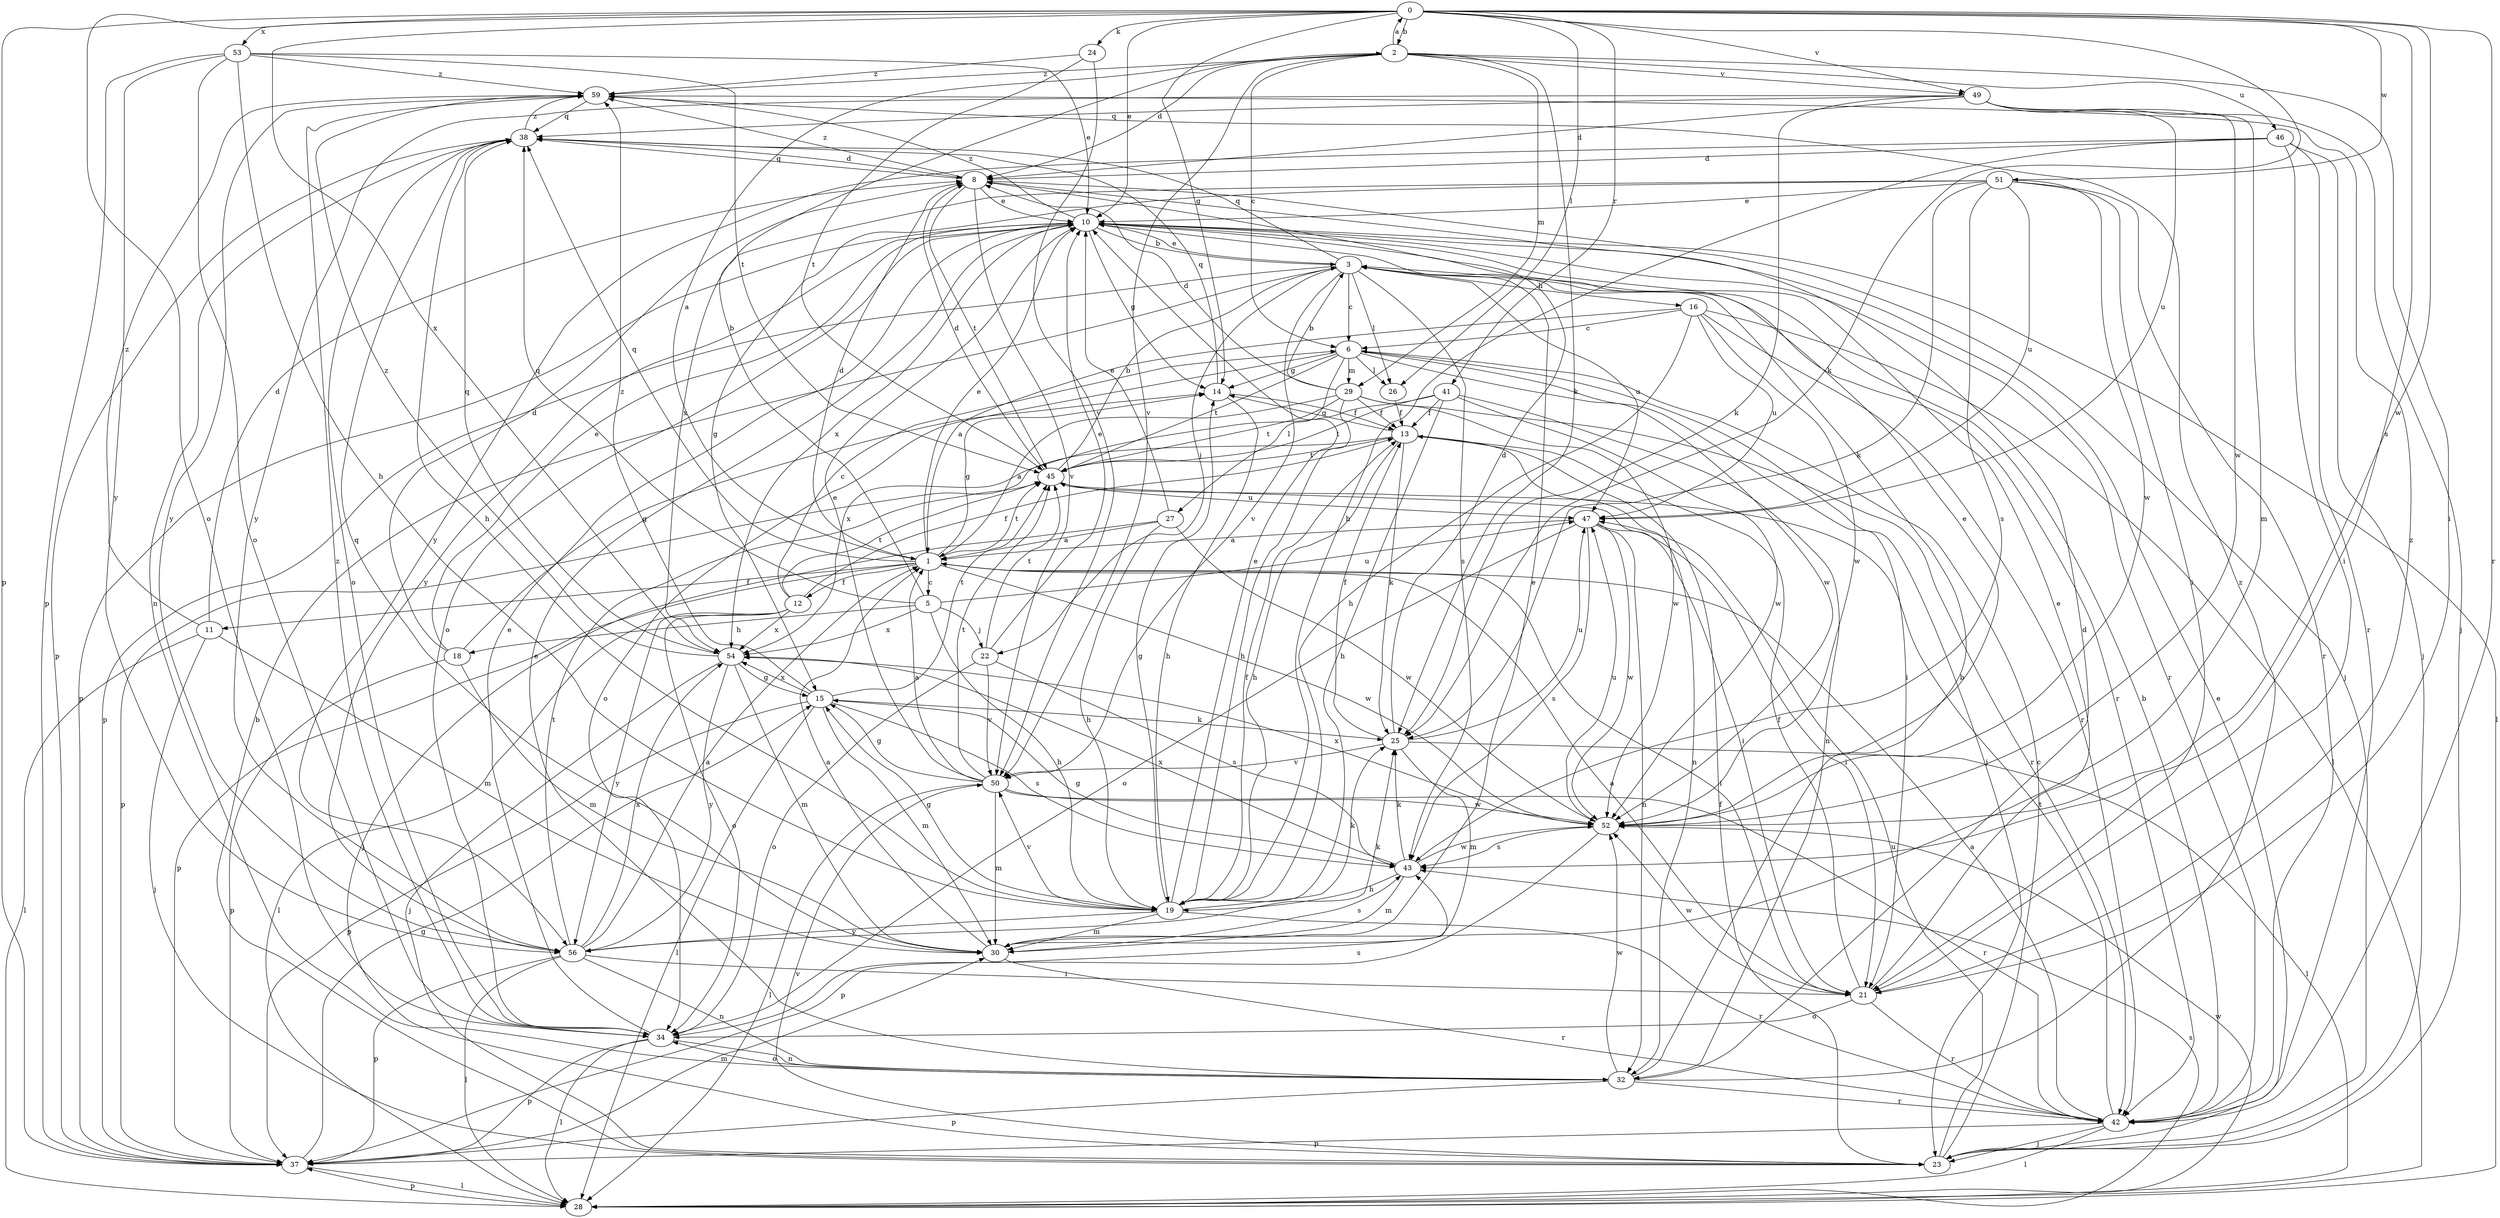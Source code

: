 strict digraph  {
0;
1;
2;
3;
5;
6;
8;
10;
11;
12;
13;
14;
15;
16;
18;
19;
21;
22;
23;
24;
25;
26;
27;
28;
29;
30;
32;
34;
37;
38;
41;
42;
43;
45;
46;
47;
49;
50;
51;
52;
53;
54;
56;
59;
0 -> 2  [label=b];
0 -> 10  [label=e];
0 -> 14  [label=g];
0 -> 24  [label=k];
0 -> 25  [label=k];
0 -> 26  [label=l];
0 -> 34  [label=o];
0 -> 37  [label=p];
0 -> 41  [label=r];
0 -> 42  [label=r];
0 -> 43  [label=s];
0 -> 49  [label=v];
0 -> 51  [label=w];
0 -> 52  [label=w];
0 -> 53  [label=x];
0 -> 54  [label=x];
1 -> 5  [label=c];
1 -> 8  [label=d];
1 -> 10  [label=e];
1 -> 11  [label=f];
1 -> 12  [label=f];
1 -> 14  [label=g];
1 -> 21  [label=i];
1 -> 37  [label=p];
1 -> 38  [label=q];
1 -> 45  [label=t];
1 -> 52  [label=w];
2 -> 0  [label=a];
2 -> 1  [label=a];
2 -> 6  [label=c];
2 -> 8  [label=d];
2 -> 21  [label=i];
2 -> 25  [label=k];
2 -> 29  [label=m];
2 -> 46  [label=u];
2 -> 49  [label=v];
2 -> 50  [label=v];
2 -> 59  [label=z];
3 -> 6  [label=c];
3 -> 10  [label=e];
3 -> 16  [label=h];
3 -> 22  [label=j];
3 -> 26  [label=l];
3 -> 37  [label=p];
3 -> 38  [label=q];
3 -> 42  [label=r];
3 -> 43  [label=s];
3 -> 47  [label=u];
3 -> 50  [label=v];
5 -> 2  [label=b];
5 -> 18  [label=h];
5 -> 19  [label=h];
5 -> 22  [label=j];
5 -> 38  [label=q];
5 -> 47  [label=u];
5 -> 54  [label=x];
6 -> 14  [label=g];
6 -> 21  [label=i];
6 -> 23  [label=j];
6 -> 26  [label=l];
6 -> 27  [label=l];
6 -> 29  [label=m];
6 -> 34  [label=o];
6 -> 45  [label=t];
6 -> 52  [label=w];
8 -> 10  [label=e];
8 -> 23  [label=j];
8 -> 38  [label=q];
8 -> 45  [label=t];
8 -> 50  [label=v];
8 -> 59  [label=z];
10 -> 3  [label=b];
10 -> 14  [label=g];
10 -> 28  [label=l];
10 -> 34  [label=o];
10 -> 37  [label=p];
10 -> 42  [label=r];
10 -> 54  [label=x];
10 -> 56  [label=y];
10 -> 59  [label=z];
11 -> 8  [label=d];
11 -> 23  [label=j];
11 -> 28  [label=l];
11 -> 30  [label=m];
11 -> 59  [label=z];
12 -> 6  [label=c];
12 -> 13  [label=f];
12 -> 28  [label=l];
12 -> 34  [label=o];
12 -> 45  [label=t];
12 -> 54  [label=x];
12 -> 56  [label=y];
13 -> 14  [label=g];
13 -> 19  [label=h];
13 -> 25  [label=k];
13 -> 32  [label=n];
13 -> 37  [label=p];
13 -> 45  [label=t];
14 -> 13  [label=f];
14 -> 19  [label=h];
14 -> 38  [label=q];
15 -> 25  [label=k];
15 -> 28  [label=l];
15 -> 30  [label=m];
15 -> 37  [label=p];
15 -> 43  [label=s];
15 -> 45  [label=t];
15 -> 54  [label=x];
15 -> 59  [label=z];
16 -> 1  [label=a];
16 -> 6  [label=c];
16 -> 19  [label=h];
16 -> 28  [label=l];
16 -> 42  [label=r];
16 -> 47  [label=u];
16 -> 52  [label=w];
18 -> 8  [label=d];
18 -> 10  [label=e];
18 -> 14  [label=g];
18 -> 30  [label=m];
18 -> 37  [label=p];
19 -> 10  [label=e];
19 -> 13  [label=f];
19 -> 14  [label=g];
19 -> 15  [label=g];
19 -> 25  [label=k];
19 -> 30  [label=m];
19 -> 42  [label=r];
19 -> 50  [label=v];
19 -> 56  [label=y];
21 -> 1  [label=a];
21 -> 10  [label=e];
21 -> 13  [label=f];
21 -> 34  [label=o];
21 -> 42  [label=r];
21 -> 52  [label=w];
21 -> 59  [label=z];
22 -> 10  [label=e];
22 -> 34  [label=o];
22 -> 43  [label=s];
22 -> 45  [label=t];
22 -> 50  [label=v];
23 -> 3  [label=b];
23 -> 6  [label=c];
23 -> 10  [label=e];
23 -> 13  [label=f];
23 -> 47  [label=u];
23 -> 50  [label=v];
24 -> 45  [label=t];
24 -> 50  [label=v];
24 -> 59  [label=z];
25 -> 8  [label=d];
25 -> 13  [label=f];
25 -> 28  [label=l];
25 -> 30  [label=m];
25 -> 47  [label=u];
25 -> 50  [label=v];
26 -> 13  [label=f];
27 -> 1  [label=a];
27 -> 10  [label=e];
27 -> 19  [label=h];
27 -> 23  [label=j];
27 -> 52  [label=w];
28 -> 37  [label=p];
28 -> 43  [label=s];
28 -> 52  [label=w];
29 -> 1  [label=a];
29 -> 3  [label=b];
29 -> 8  [label=d];
29 -> 13  [label=f];
29 -> 19  [label=h];
29 -> 42  [label=r];
29 -> 45  [label=t];
29 -> 52  [label=w];
30 -> 1  [label=a];
30 -> 10  [label=e];
30 -> 38  [label=q];
30 -> 42  [label=r];
30 -> 43  [label=s];
32 -> 3  [label=b];
32 -> 8  [label=d];
32 -> 10  [label=e];
32 -> 34  [label=o];
32 -> 37  [label=p];
32 -> 42  [label=r];
32 -> 52  [label=w];
32 -> 59  [label=z];
34 -> 10  [label=e];
34 -> 28  [label=l];
34 -> 32  [label=n];
34 -> 37  [label=p];
34 -> 43  [label=s];
34 -> 59  [label=z];
37 -> 15  [label=g];
37 -> 28  [label=l];
37 -> 30  [label=m];
38 -> 8  [label=d];
38 -> 19  [label=h];
38 -> 32  [label=n];
38 -> 34  [label=o];
38 -> 37  [label=p];
38 -> 59  [label=z];
41 -> 13  [label=f];
41 -> 19  [label=h];
41 -> 32  [label=n];
41 -> 45  [label=t];
41 -> 52  [label=w];
41 -> 54  [label=x];
42 -> 1  [label=a];
42 -> 3  [label=b];
42 -> 23  [label=j];
42 -> 28  [label=l];
42 -> 37  [label=p];
42 -> 45  [label=t];
43 -> 15  [label=g];
43 -> 19  [label=h];
43 -> 25  [label=k];
43 -> 30  [label=m];
43 -> 52  [label=w];
43 -> 54  [label=x];
45 -> 3  [label=b];
45 -> 8  [label=d];
45 -> 21  [label=i];
45 -> 47  [label=u];
46 -> 8  [label=d];
46 -> 19  [label=h];
46 -> 21  [label=i];
46 -> 23  [label=j];
46 -> 42  [label=r];
46 -> 56  [label=y];
47 -> 1  [label=a];
47 -> 21  [label=i];
47 -> 32  [label=n];
47 -> 34  [label=o];
47 -> 43  [label=s];
47 -> 52  [label=w];
49 -> 8  [label=d];
49 -> 23  [label=j];
49 -> 25  [label=k];
49 -> 30  [label=m];
49 -> 38  [label=q];
49 -> 47  [label=u];
49 -> 52  [label=w];
49 -> 56  [label=y];
50 -> 1  [label=a];
50 -> 10  [label=e];
50 -> 15  [label=g];
50 -> 28  [label=l];
50 -> 30  [label=m];
50 -> 42  [label=r];
50 -> 45  [label=t];
50 -> 52  [label=w];
51 -> 10  [label=e];
51 -> 15  [label=g];
51 -> 21  [label=i];
51 -> 25  [label=k];
51 -> 42  [label=r];
51 -> 43  [label=s];
51 -> 47  [label=u];
51 -> 52  [label=w];
51 -> 54  [label=x];
52 -> 10  [label=e];
52 -> 37  [label=p];
52 -> 43  [label=s];
52 -> 47  [label=u];
52 -> 54  [label=x];
53 -> 10  [label=e];
53 -> 19  [label=h];
53 -> 34  [label=o];
53 -> 37  [label=p];
53 -> 45  [label=t];
53 -> 56  [label=y];
53 -> 59  [label=z];
54 -> 15  [label=g];
54 -> 23  [label=j];
54 -> 30  [label=m];
54 -> 38  [label=q];
54 -> 56  [label=y];
54 -> 59  [label=z];
56 -> 1  [label=a];
56 -> 21  [label=i];
56 -> 25  [label=k];
56 -> 28  [label=l];
56 -> 32  [label=n];
56 -> 37  [label=p];
56 -> 45  [label=t];
56 -> 54  [label=x];
59 -> 38  [label=q];
59 -> 56  [label=y];
}
